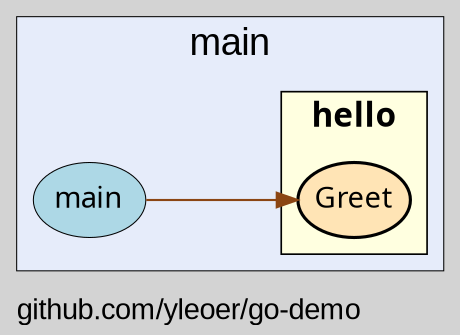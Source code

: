 digraph gocallvis {
    label="github.com/yleoer/go-demo";
    labeljust="l";
    fontname="Arial";
    fontsize="14";
    rankdir="LR";
    bgcolor="lightgray";
    style="solid";
    penwidth="0.5";
    pad="0.0";
    nodesep="0.35";

    node [shape="ellipse" style="filled" fillcolor="honeydew" fontname="Verdana" penwidth="1.0" margin="0.05,0.0"];
    edge [minlen="2"]

    subgraph "cluster_focus" {
        bgcolor="#e6ecfa";
label="main";
labelloc="t";
labeljust="c";
fontsize="18";
        
        "github.com/yleoer/go-demo.main" [ fillcolor="lightblue" label="main" penwidth="0.5" ]
        
        subgraph "cluster_github.com/yleoer/go-demo/hello" {
        tooltip="package: github.com/yleoer/go-demo/hello";
fontsize="16";
style="filled";
fontname="Tahoma bold";
label="hello";
URL="/?f=github.com/yleoer/go-demo/hello";
penwidth="0.8";
fillcolor="lightyellow";
rank="sink";
        
        "github.com/yleoer/go-demo/hello.Greet" [ fillcolor="moccasin" label="Greet" penwidth="1.5" ]
        
    }

    }

    "github.com/yleoer/go-demo.main" -> "github.com/yleoer/go-demo/hello.Greet" [ color="saddlebrown" ]
}

